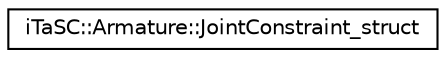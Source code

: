 digraph G
{
  edge [fontname="Helvetica",fontsize="10",labelfontname="Helvetica",labelfontsize="10"];
  node [fontname="Helvetica",fontsize="10",shape=record];
  rankdir=LR;
  Node1 [label="iTaSC::Armature::JointConstraint_struct",height=0.2,width=0.4,color="black", fillcolor="white", style="filled",URL="$d6/de5/structiTaSC_1_1Armature_1_1JointConstraint__struct.html"];
}
